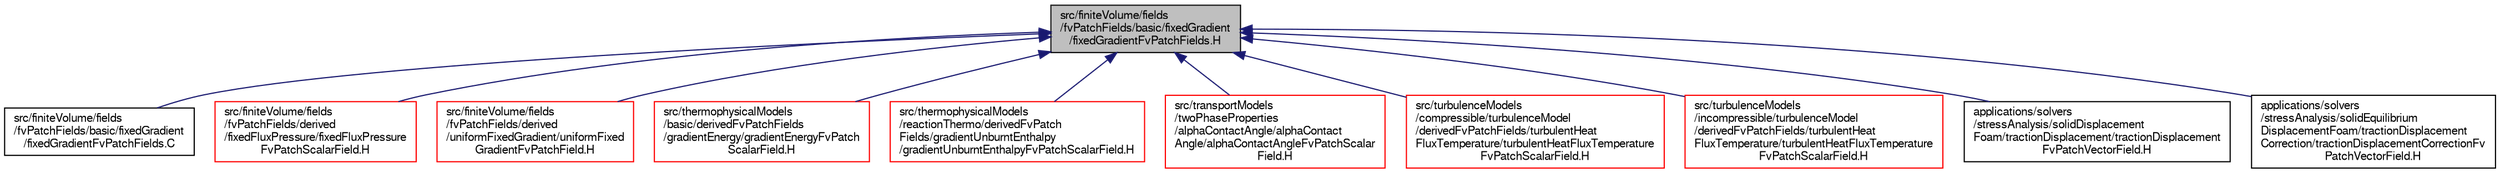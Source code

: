 digraph "src/finiteVolume/fields/fvPatchFields/basic/fixedGradient/fixedGradientFvPatchFields.H"
{
  bgcolor="transparent";
  edge [fontname="FreeSans",fontsize="10",labelfontname="FreeSans",labelfontsize="10"];
  node [fontname="FreeSans",fontsize="10",shape=record];
  Node188 [label="src/finiteVolume/fields\l/fvPatchFields/basic/fixedGradient\l/fixedGradientFvPatchFields.H",height=0.2,width=0.4,color="black", fillcolor="grey75", style="filled", fontcolor="black"];
  Node188 -> Node189 [dir="back",color="midnightblue",fontsize="10",style="solid",fontname="FreeSans"];
  Node189 [label="src/finiteVolume/fields\l/fvPatchFields/basic/fixedGradient\l/fixedGradientFvPatchFields.C",height=0.2,width=0.4,color="black",URL="$a01466.html"];
  Node188 -> Node190 [dir="back",color="midnightblue",fontsize="10",style="solid",fontname="FreeSans"];
  Node190 [label="src/finiteVolume/fields\l/fvPatchFields/derived\l/fixedFluxPressure/fixedFluxPressure\lFvPatchScalarField.H",height=0.2,width=0.4,color="red",URL="$a01862.html"];
  Node188 -> Node192 [dir="back",color="midnightblue",fontsize="10",style="solid",fontname="FreeSans"];
  Node192 [label="src/finiteVolume/fields\l/fvPatchFields/derived\l/uniformFixedGradient/uniformFixed\lGradientFvPatchField.H",height=0.2,width=0.4,color="red",URL="$a02342.html"];
  Node188 -> Node196 [dir="back",color="midnightblue",fontsize="10",style="solid",fontname="FreeSans"];
  Node196 [label="src/thermophysicalModels\l/basic/derivedFvPatchFields\l/gradientEnergy/gradientEnergyFvPatch\lScalarField.H",height=0.2,width=0.4,color="red",URL="$a15416.html"];
  Node188 -> Node200 [dir="back",color="midnightblue",fontsize="10",style="solid",fontname="FreeSans"];
  Node200 [label="src/thermophysicalModels\l/reactionThermo/derivedFvPatch\lFields/gradientUnburntEnthalpy\l/gradientUnburntEnthalpyFvPatchScalarField.H",height=0.2,width=0.4,color="red",URL="$a16142.html"];
  Node188 -> Node203 [dir="back",color="midnightblue",fontsize="10",style="solid",fontname="FreeSans"];
  Node203 [label="src/transportModels\l/twoPhaseProperties\l/alphaContactAngle/alphaContact\lAngle/alphaContactAngleFvPatchScalar\lField.H",height=0.2,width=0.4,color="red",URL="$a39737.html"];
  Node188 -> Node205 [dir="back",color="midnightblue",fontsize="10",style="solid",fontname="FreeSans"];
  Node205 [label="src/turbulenceModels\l/compressible/turbulenceModel\l/derivedFvPatchFields/turbulentHeat\lFluxTemperature/turbulentHeatFluxTemperature\lFvPatchScalarField.H",height=0.2,width=0.4,color="red",URL="$a40253.html"];
  Node188 -> Node207 [dir="back",color="midnightblue",fontsize="10",style="solid",fontname="FreeSans"];
  Node207 [label="src/turbulenceModels\l/incompressible/turbulenceModel\l/derivedFvPatchFields/turbulentHeat\lFluxTemperature/turbulentHeatFluxTemperature\lFvPatchScalarField.H",height=0.2,width=0.4,color="red",URL="$a40256.html"];
  Node188 -> Node209 [dir="back",color="midnightblue",fontsize="10",style="solid",fontname="FreeSans"];
  Node209 [label="applications/solvers\l/stressAnalysis/solidDisplacement\lFoam/tractionDisplacement/tractionDisplacement\lFvPatchVectorField.H",height=0.2,width=0.4,color="black",URL="$a21071.html"];
  Node188 -> Node210 [dir="back",color="midnightblue",fontsize="10",style="solid",fontname="FreeSans"];
  Node210 [label="applications/solvers\l/stressAnalysis/solidEquilibrium\lDisplacementFoam/tractionDisplacement\lCorrection/tractionDisplacementCorrectionFv\lPatchVectorField.H",height=0.2,width=0.4,color="black",URL="$a21086.html"];
}
